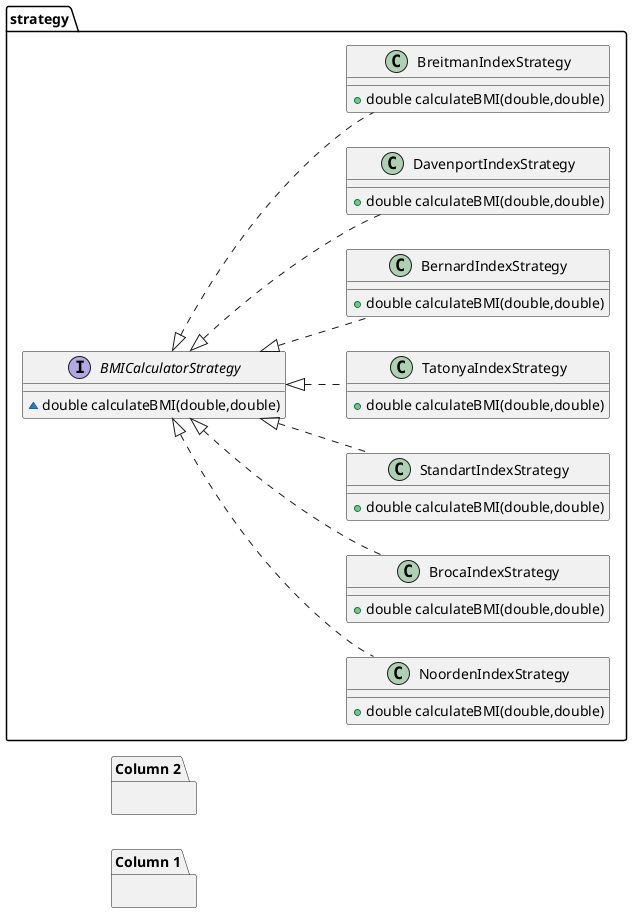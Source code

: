 @startuml
left to right direction

interface strategy.BMICalculatorStrategy {
    ~ double calculateBMI(double,double)
}

' First column
package "Column 1" {
    class strategy.NoordenIndexStrategy {
        + double calculateBMI(double,double)
    }
    class strategy.BrocaIndexStrategy {
        + double calculateBMI(double,double)
    }
    class strategy.StandartIndexStrategy {
        + double calculateBMI(double,double)
    }
    class strategy.TatonyaIndexStrategy {
        + double calculateBMI(double,double)
    }
}

' Second column
package "Column 2" {
    class strategy.BernardIndexStrategy {
        + double calculateBMI(double,double)
    }
    class strategy.DavenportIndexStrategy {
        + double calculateBMI(double,double)
    }
    class strategy.BreitmanIndexStrategy {
        + double calculateBMI(double,double)
    }
}

' Relationships
strategy.BMICalculatorStrategy <|.. strategy.NoordenIndexStrategy
strategy.BMICalculatorStrategy <|.. strategy.BrocaIndexStrategy
strategy.BMICalculatorStrategy <|.. strategy.StandartIndexStrategy
strategy.BMICalculatorStrategy <|.. strategy.TatonyaIndexStrategy
strategy.BMICalculatorStrategy <|.. strategy.BernardIndexStrategy
strategy.BMICalculatorStrategy <|.. strategy.DavenportIndexStrategy
strategy.BMICalculatorStrategy <|.. strategy.BreitmanIndexStrategy
@enduml
